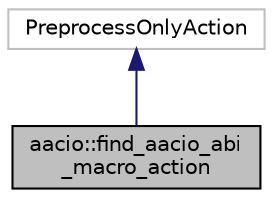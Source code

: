 digraph "aacio::find_aacio_abi_macro_action"
{
  edge [fontname="Helvetica",fontsize="10",labelfontname="Helvetica",labelfontsize="10"];
  node [fontname="Helvetica",fontsize="10",shape=record];
  Node0 [label="aacio::find_aacio_abi\l_macro_action",height=0.2,width=0.4,color="black", fillcolor="grey75", style="filled", fontcolor="black"];
  Node1 -> Node0 [dir="back",color="midnightblue",fontsize="10",style="solid",fontname="Helvetica"];
  Node1 [label="PreprocessOnlyAction",height=0.2,width=0.4,color="grey75", fillcolor="white", style="filled"];
}
